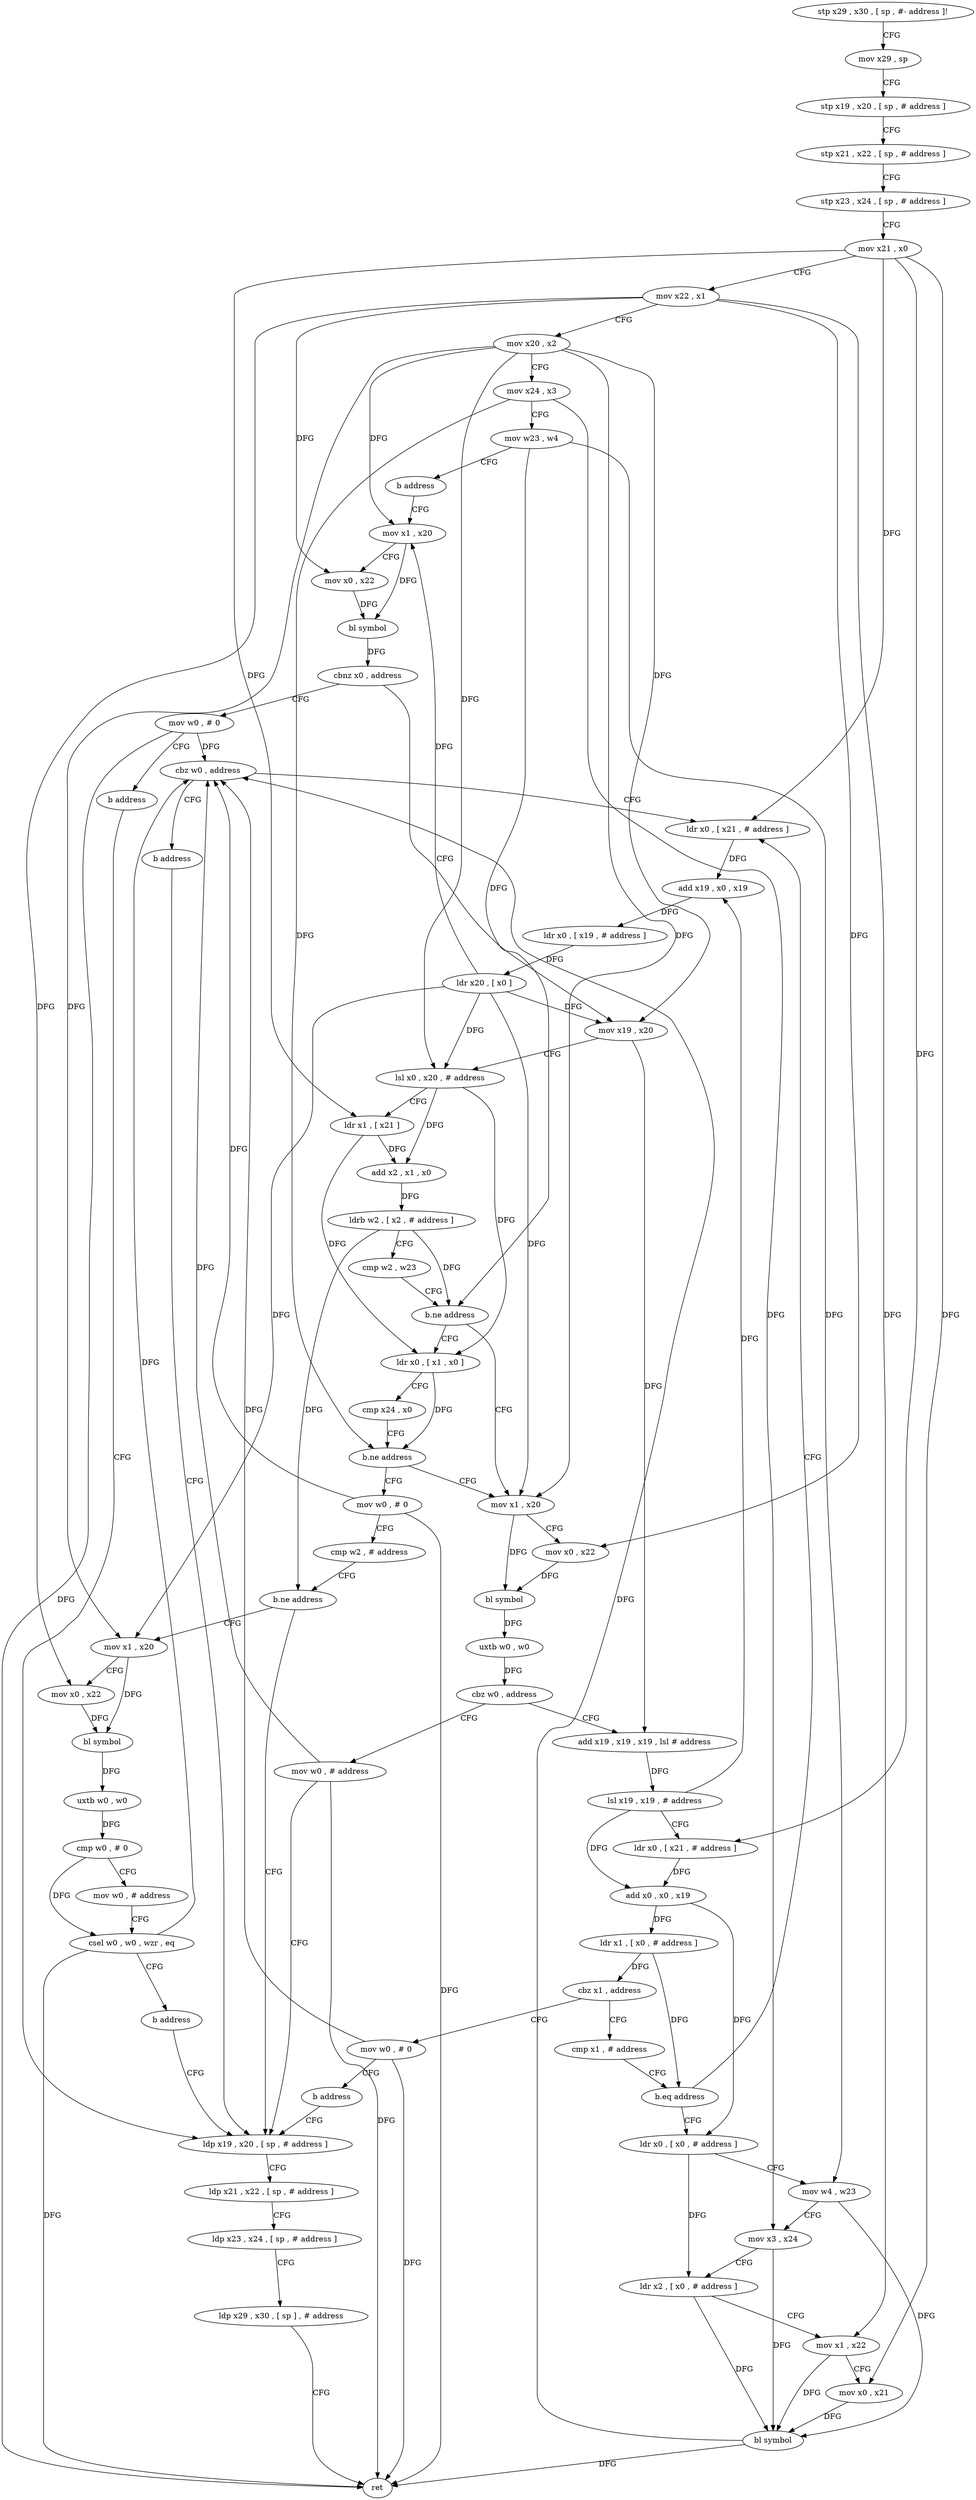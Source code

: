 digraph "func" {
"4333672" [label = "stp x29 , x30 , [ sp , #- address ]!" ]
"4333676" [label = "mov x29 , sp" ]
"4333680" [label = "stp x19 , x20 , [ sp , # address ]" ]
"4333684" [label = "stp x21 , x22 , [ sp , # address ]" ]
"4333688" [label = "stp x23 , x24 , [ sp , # address ]" ]
"4333692" [label = "mov x21 , x0" ]
"4333696" [label = "mov x22 , x1" ]
"4333700" [label = "mov x20 , x2" ]
"4333704" [label = "mov x24 , x3" ]
"4333708" [label = "mov w23 , w4" ]
"4333712" [label = "b address" ]
"4333784" [label = "mov x1 , x20" ]
"4333788" [label = "mov x0 , x22" ]
"4333792" [label = "bl symbol" ]
"4333796" [label = "cbnz x0 , address" ]
"4333920" [label = "mov w0 , # 0" ]
"4333800" [label = "mov x19 , x20" ]
"4333924" [label = "b address" ]
"4333932" [label = "ldp x19 , x20 , [ sp , # address ]" ]
"4333804" [label = "lsl x0 , x20 , # address" ]
"4333808" [label = "ldr x1 , [ x21 ]" ]
"4333812" [label = "add x2 , x1 , x0" ]
"4333816" [label = "ldrb w2 , [ x2 , # address ]" ]
"4333820" [label = "cmp w2 , w23" ]
"4333824" [label = "b.ne address" ]
"4333716" [label = "mov x1 , x20" ]
"4333828" [label = "ldr x0 , [ x1 , x0 ]" ]
"4333936" [label = "ldp x21 , x22 , [ sp , # address ]" ]
"4333940" [label = "ldp x23 , x24 , [ sp , # address ]" ]
"4333944" [label = "ldp x29 , x30 , [ sp ] , # address" ]
"4333948" [label = "ret" ]
"4333720" [label = "mov x0 , x22" ]
"4333724" [label = "bl symbol" ]
"4333728" [label = "uxtb w0 , w0" ]
"4333732" [label = "cbz w0 , address" ]
"4333928" [label = "mov w0 , # address" ]
"4333736" [label = "add x19 , x19 , x19 , lsl # address" ]
"4333832" [label = "cmp x24 , x0" ]
"4333836" [label = "b.ne address" ]
"4333840" [label = "mov w0 , # 0" ]
"4333740" [label = "lsl x19 , x19 , # address" ]
"4333744" [label = "ldr x0 , [ x21 , # address ]" ]
"4333748" [label = "add x0 , x0 , x19" ]
"4333752" [label = "ldr x1 , [ x0 , # address ]" ]
"4333756" [label = "cbz x1 , address" ]
"4333952" [label = "mov w0 , # 0" ]
"4333760" [label = "cmp x1 , # address" ]
"4333844" [label = "cmp w2 , # address" ]
"4333848" [label = "b.ne address" ]
"4333852" [label = "mov x1 , x20" ]
"4333956" [label = "b address" ]
"4333764" [label = "b.eq address" ]
"4333884" [label = "ldr x0 , [ x0 , # address ]" ]
"4333768" [label = "ldr x0 , [ x21 , # address ]" ]
"4333856" [label = "mov x0 , x22" ]
"4333860" [label = "bl symbol" ]
"4333864" [label = "uxtb w0 , w0" ]
"4333868" [label = "cmp w0 , # 0" ]
"4333872" [label = "mov w0 , # address" ]
"4333876" [label = "csel w0 , w0 , wzr , eq" ]
"4333880" [label = "b address" ]
"4333888" [label = "mov w4 , w23" ]
"4333892" [label = "mov x3 , x24" ]
"4333896" [label = "ldr x2 , [ x0 , # address ]" ]
"4333900" [label = "mov x1 , x22" ]
"4333904" [label = "mov x0 , x21" ]
"4333908" [label = "bl symbol" ]
"4333912" [label = "cbz w0 , address" ]
"4333916" [label = "b address" ]
"4333772" [label = "add x19 , x0 , x19" ]
"4333776" [label = "ldr x0 , [ x19 , # address ]" ]
"4333780" [label = "ldr x20 , [ x0 ]" ]
"4333672" -> "4333676" [ label = "CFG" ]
"4333676" -> "4333680" [ label = "CFG" ]
"4333680" -> "4333684" [ label = "CFG" ]
"4333684" -> "4333688" [ label = "CFG" ]
"4333688" -> "4333692" [ label = "CFG" ]
"4333692" -> "4333696" [ label = "CFG" ]
"4333692" -> "4333808" [ label = "DFG" ]
"4333692" -> "4333744" [ label = "DFG" ]
"4333692" -> "4333904" [ label = "DFG" ]
"4333692" -> "4333768" [ label = "DFG" ]
"4333696" -> "4333700" [ label = "CFG" ]
"4333696" -> "4333788" [ label = "DFG" ]
"4333696" -> "4333720" [ label = "DFG" ]
"4333696" -> "4333856" [ label = "DFG" ]
"4333696" -> "4333900" [ label = "DFG" ]
"4333700" -> "4333704" [ label = "CFG" ]
"4333700" -> "4333784" [ label = "DFG" ]
"4333700" -> "4333800" [ label = "DFG" ]
"4333700" -> "4333804" [ label = "DFG" ]
"4333700" -> "4333716" [ label = "DFG" ]
"4333700" -> "4333852" [ label = "DFG" ]
"4333704" -> "4333708" [ label = "CFG" ]
"4333704" -> "4333836" [ label = "DFG" ]
"4333704" -> "4333892" [ label = "DFG" ]
"4333708" -> "4333712" [ label = "CFG" ]
"4333708" -> "4333824" [ label = "DFG" ]
"4333708" -> "4333888" [ label = "DFG" ]
"4333712" -> "4333784" [ label = "CFG" ]
"4333784" -> "4333788" [ label = "CFG" ]
"4333784" -> "4333792" [ label = "DFG" ]
"4333788" -> "4333792" [ label = "DFG" ]
"4333792" -> "4333796" [ label = "DFG" ]
"4333796" -> "4333920" [ label = "CFG" ]
"4333796" -> "4333800" [ label = "CFG" ]
"4333920" -> "4333924" [ label = "CFG" ]
"4333920" -> "4333948" [ label = "DFG" ]
"4333920" -> "4333912" [ label = "DFG" ]
"4333800" -> "4333804" [ label = "CFG" ]
"4333800" -> "4333736" [ label = "DFG" ]
"4333924" -> "4333932" [ label = "CFG" ]
"4333932" -> "4333936" [ label = "CFG" ]
"4333804" -> "4333808" [ label = "CFG" ]
"4333804" -> "4333812" [ label = "DFG" ]
"4333804" -> "4333828" [ label = "DFG" ]
"4333808" -> "4333812" [ label = "DFG" ]
"4333808" -> "4333828" [ label = "DFG" ]
"4333812" -> "4333816" [ label = "DFG" ]
"4333816" -> "4333820" [ label = "CFG" ]
"4333816" -> "4333824" [ label = "DFG" ]
"4333816" -> "4333848" [ label = "DFG" ]
"4333820" -> "4333824" [ label = "CFG" ]
"4333824" -> "4333716" [ label = "CFG" ]
"4333824" -> "4333828" [ label = "CFG" ]
"4333716" -> "4333720" [ label = "CFG" ]
"4333716" -> "4333724" [ label = "DFG" ]
"4333828" -> "4333832" [ label = "CFG" ]
"4333828" -> "4333836" [ label = "DFG" ]
"4333936" -> "4333940" [ label = "CFG" ]
"4333940" -> "4333944" [ label = "CFG" ]
"4333944" -> "4333948" [ label = "CFG" ]
"4333720" -> "4333724" [ label = "DFG" ]
"4333724" -> "4333728" [ label = "DFG" ]
"4333728" -> "4333732" [ label = "DFG" ]
"4333732" -> "4333928" [ label = "CFG" ]
"4333732" -> "4333736" [ label = "CFG" ]
"4333928" -> "4333932" [ label = "CFG" ]
"4333928" -> "4333948" [ label = "DFG" ]
"4333928" -> "4333912" [ label = "DFG" ]
"4333736" -> "4333740" [ label = "DFG" ]
"4333832" -> "4333836" [ label = "CFG" ]
"4333836" -> "4333716" [ label = "CFG" ]
"4333836" -> "4333840" [ label = "CFG" ]
"4333840" -> "4333844" [ label = "CFG" ]
"4333840" -> "4333948" [ label = "DFG" ]
"4333840" -> "4333912" [ label = "DFG" ]
"4333740" -> "4333744" [ label = "CFG" ]
"4333740" -> "4333748" [ label = "DFG" ]
"4333740" -> "4333772" [ label = "DFG" ]
"4333744" -> "4333748" [ label = "DFG" ]
"4333748" -> "4333752" [ label = "DFG" ]
"4333748" -> "4333884" [ label = "DFG" ]
"4333752" -> "4333756" [ label = "DFG" ]
"4333752" -> "4333764" [ label = "DFG" ]
"4333756" -> "4333952" [ label = "CFG" ]
"4333756" -> "4333760" [ label = "CFG" ]
"4333952" -> "4333956" [ label = "CFG" ]
"4333952" -> "4333948" [ label = "DFG" ]
"4333952" -> "4333912" [ label = "DFG" ]
"4333760" -> "4333764" [ label = "CFG" ]
"4333844" -> "4333848" [ label = "CFG" ]
"4333848" -> "4333932" [ label = "CFG" ]
"4333848" -> "4333852" [ label = "CFG" ]
"4333852" -> "4333856" [ label = "CFG" ]
"4333852" -> "4333860" [ label = "DFG" ]
"4333956" -> "4333932" [ label = "CFG" ]
"4333764" -> "4333884" [ label = "CFG" ]
"4333764" -> "4333768" [ label = "CFG" ]
"4333884" -> "4333888" [ label = "CFG" ]
"4333884" -> "4333896" [ label = "DFG" ]
"4333768" -> "4333772" [ label = "DFG" ]
"4333856" -> "4333860" [ label = "DFG" ]
"4333860" -> "4333864" [ label = "DFG" ]
"4333864" -> "4333868" [ label = "DFG" ]
"4333868" -> "4333872" [ label = "CFG" ]
"4333868" -> "4333876" [ label = "DFG" ]
"4333872" -> "4333876" [ label = "CFG" ]
"4333876" -> "4333880" [ label = "CFG" ]
"4333876" -> "4333912" [ label = "DFG" ]
"4333876" -> "4333948" [ label = "DFG" ]
"4333880" -> "4333932" [ label = "CFG" ]
"4333888" -> "4333892" [ label = "CFG" ]
"4333888" -> "4333908" [ label = "DFG" ]
"4333892" -> "4333896" [ label = "CFG" ]
"4333892" -> "4333908" [ label = "DFG" ]
"4333896" -> "4333900" [ label = "CFG" ]
"4333896" -> "4333908" [ label = "DFG" ]
"4333900" -> "4333904" [ label = "CFG" ]
"4333900" -> "4333908" [ label = "DFG" ]
"4333904" -> "4333908" [ label = "DFG" ]
"4333908" -> "4333912" [ label = "DFG" ]
"4333908" -> "4333948" [ label = "DFG" ]
"4333912" -> "4333768" [ label = "CFG" ]
"4333912" -> "4333916" [ label = "CFG" ]
"4333916" -> "4333932" [ label = "CFG" ]
"4333772" -> "4333776" [ label = "DFG" ]
"4333776" -> "4333780" [ label = "DFG" ]
"4333780" -> "4333784" [ label = "DFG" ]
"4333780" -> "4333800" [ label = "DFG" ]
"4333780" -> "4333804" [ label = "DFG" ]
"4333780" -> "4333716" [ label = "DFG" ]
"4333780" -> "4333852" [ label = "DFG" ]
}
